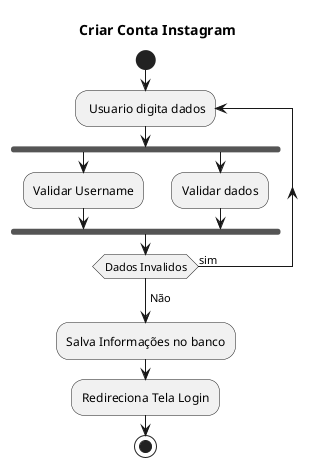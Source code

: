 /' Diagramas de Atividades '/

/' 
1 – Criar Conta Instagram:
1. Usuário Digita Dados
fork
a. Validar Username - volta para digitar novamente caso invalido
b. Validar dados - volta para digitar novamente caso invalido
fim fork
2. Retorna Mensagem ou passa
3. Salva Informações no banco
4. Redireciona Tela Login
'/

@startuml CriarContaInstagram

title Criar Conta Instagram

start

repeat : Usuario digita dados;
fork
:Validar Username;
fork again
:Validar dados;
end fork
repeat while (Dados Invalidos) is (sim)
-> Não;
:Salva Informações no banco;
:Redireciona Tela Login;
stop

@enduml
